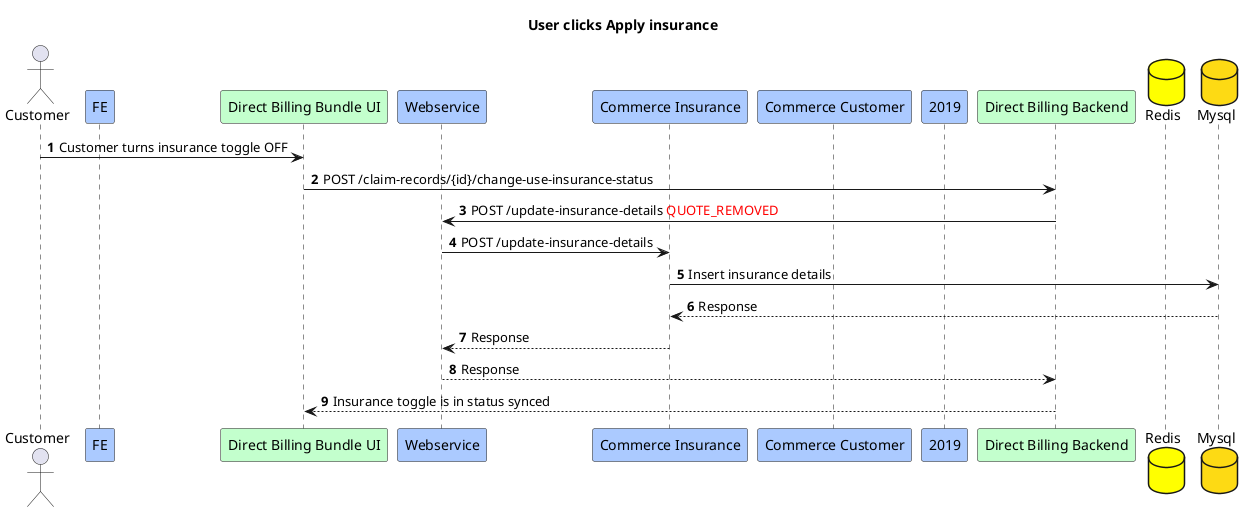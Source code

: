 @startuml
title User clicks Apply insurance
actor Customer
participant FE #abcaff
participant "Direct Billing Bundle UI" #c3ffcd
participant "Webservice" #abcaff
participant "Commerce Insurance" #abcaff
participant "Commerce Customer" #abcaff
participant "2019" #abcaff
participant "Direct Billing Backend" #c3ffcd
database "Redis" #yellow
database "Mysql" #fdda14

autonumber
Customer -> "Direct Billing Bundle UI":Customer turns insurance toggle OFF
"Direct Billing Bundle UI" -> "Direct Billing Backend":POST /claim-records/{id}/change-use-insurance-status
"Direct Billing Backend" -> "Webservice":POST /update-insurance-details <font color=red>QUOTE_REMOVED
"Webservice" -> "Commerce Insurance":POST /update-insurance-details
"Commerce Insurance" -> "Mysql":Insert insurance details
"Mysql" --> "Commerce Insurance":Response
"Commerce Insurance" --> "Webservice":Response
"Webservice" --> "Direct Billing Backend":Response
"Direct Billing Backend" --> "Direct Billing Bundle UI":Insurance toggle is in status synced
'前端逻辑接着画


@enduml


